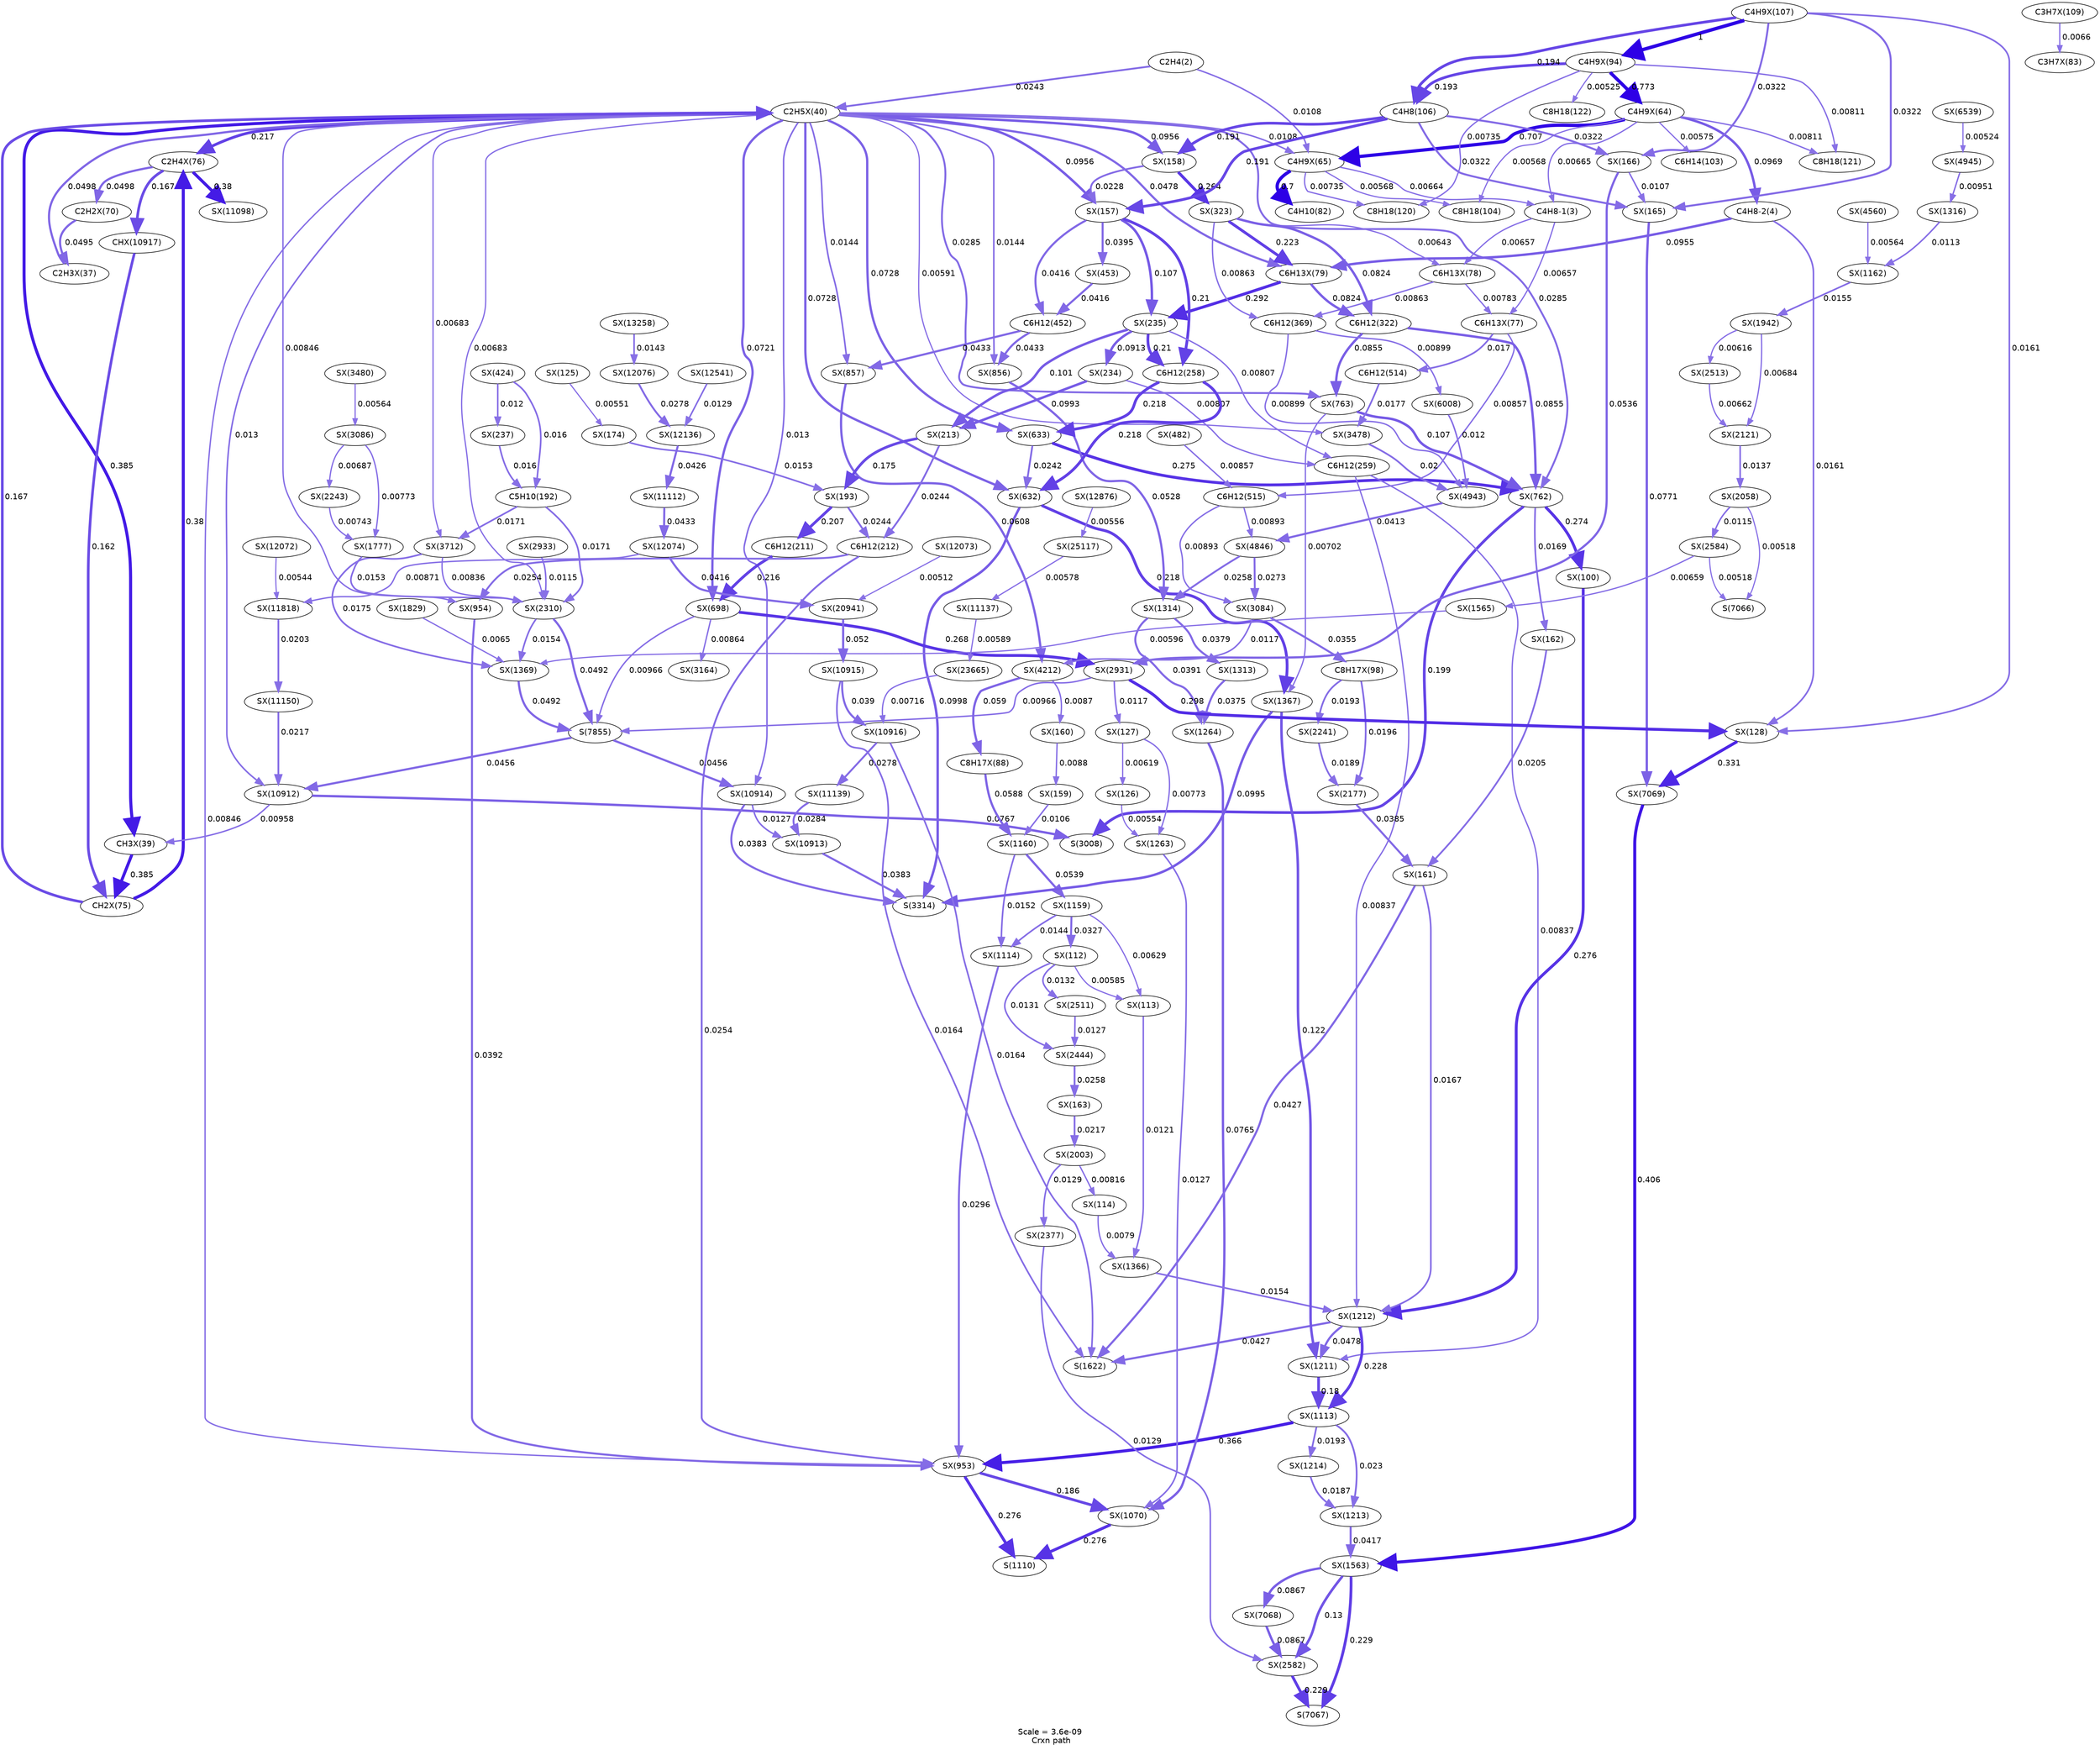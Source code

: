 digraph reaction_paths {
center=1;
s5 -> s59[fontname="Helvetica", style="setlinewidth(3.19)", arrowsize=1.6, color="0.7, 0.524, 0.9"
, label=" 0.0243"];
s5 -> s61[fontname="Helvetica", style="setlinewidth(2.58)", arrowsize=1.29, color="0.7, 0.511, 0.9"
, label=" 0.0108"];
s62 -> s57[fontname="Helvetica", style="setlinewidth(3.73)", arrowsize=1.87, color="0.7, 0.549, 0.9"
, label=" 0.0495"];
s57 -> s59[fontname="Helvetica", style="setlinewidth(3.74)", arrowsize=1.87, color="0.7, 0.55, 0.9"
, label=" 0.0498"];
s64 -> s62[fontname="Helvetica", style="setlinewidth(3.74)", arrowsize=1.87, color="0.7, 0.55, 0.9"
, label=" 0.0498"];
s61 -> s6[fontname="Helvetica", style="setlinewidth(2.21)", arrowsize=1.11, color="0.7, 0.507, 0.9"
, label=" 0.00664"];
s60 -> s6[fontname="Helvetica", style="setlinewidth(2.22)", arrowsize=1.11, color="0.7, 0.507, 0.9"
, label=" 0.00665"];
s6 -> s66[fontname="Helvetica", style="setlinewidth(2.21)", arrowsize=1.1, color="0.7, 0.507, 0.9"
, label=" 0.00657"];
s6 -> s65[fontname="Helvetica", style="setlinewidth(2.21)", arrowsize=1.1, color="0.7, 0.507, 0.9"
, label=" 0.00657"];
s59 -> s61[fontname="Helvetica", style="setlinewidth(2.58)", arrowsize=1.29, color="0.7, 0.511, 0.9"
, label=" 0.0108"];
s59 -> s67[fontname="Helvetica", style="setlinewidth(3.7)", arrowsize=1.85, color="0.7, 0.548, 0.9"
, label=" 0.0478"];
s59 -> s92[fontname="Helvetica", style="setlinewidth(4.23)", arrowsize=2.11, color="0.7, 0.596, 0.9"
, label=" 0.0956"];
s59 -> s91[fontname="Helvetica", style="setlinewidth(4.23)", arrowsize=2.11, color="0.7, 0.596, 0.9"
, label=" 0.0956"];
s59 -> s144[fontname="Helvetica", style="setlinewidth(2.4)", arrowsize=1.2, color="0.7, 0.508, 0.9"
, label=" 0.00846"];
s59 -> s145[fontname="Helvetica", style="setlinewidth(2.4)", arrowsize=1.2, color="0.7, 0.508, 0.9"
, label=" 0.00846"];
s59 -> s140[fontname="Helvetica", style="setlinewidth(3.31)", arrowsize=1.66, color="0.7, 0.529, 0.9"
, label=" 0.0285"];
s59 -> s138[fontname="Helvetica", style="setlinewidth(4.02)", arrowsize=2.01, color="0.7, 0.573, 0.9"
, label=" 0.0728"];
s59 -> s141[fontname="Helvetica", style="setlinewidth(3.31)", arrowsize=1.66, color="0.7, 0.529, 0.9"
, label=" 0.0285"];
s59 -> s137[fontname="Helvetica", style="setlinewidth(4.02)", arrowsize=2.01, color="0.7, 0.573, 0.9"
, label=" 0.0728"];
s59 -> s143[fontname="Helvetica", style="setlinewidth(2.8)", arrowsize=1.4, color="0.7, 0.514, 0.9"
, label=" 0.0144"];
s59 -> s142[fontname="Helvetica", style="setlinewidth(2.8)", arrowsize=1.4, color="0.7, 0.514, 0.9"
, label=" 0.0144"];
s59 -> s197[fontname="Helvetica", style="setlinewidth(2.13)", arrowsize=1.06, color="0.7, 0.506, 0.9"
, label=" 0.00591"];
s59 -> s139[fontname="Helvetica", style="setlinewidth(4.01)", arrowsize=2.01, color="0.7, 0.572, 0.9"
, label=" 0.0721"];
s59 -> s58[fontname="Helvetica", style="setlinewidth(5.28)", arrowsize=2.64, color="0.7, 0.885, 0.9"
, label=" 0.385"];
s63 -> s59[fontname="Helvetica", style="setlinewidth(4.65)", arrowsize=2.32, color="0.7, 0.667, 0.9"
, label=" 0.167"];
s59 -> s64[fontname="Helvetica", style="setlinewidth(4.85)", arrowsize=2.42, color="0.7, 0.717, 0.9"
, label=" 0.217"];
s59 -> s200[fontname="Helvetica", style="setlinewidth(2.24)", arrowsize=1.12, color="0.7, 0.507, 0.9"
, label=" 0.00683"];
s59 -> s178[fontname="Helvetica", style="setlinewidth(2.24)", arrowsize=1.12, color="0.7, 0.507, 0.9"
, label=" 0.00683"];
s59 -> s230[fontname="Helvetica", style="setlinewidth(2.72)", arrowsize=1.36, color="0.7, 0.513, 0.9"
, label=" 0.013"];
s59 -> s232[fontname="Helvetica", style="setlinewidth(2.72)", arrowsize=1.36, color="0.7, 0.513, 0.9"
, label=" 0.013"];
s60 -> s61[fontname="Helvetica", style="setlinewidth(5.74)", arrowsize=2.87, color="0.7, 1.21, 0.9"
, label=" 0.707"];
s61 -> s9[fontname="Helvetica", style="setlinewidth(5.73)", arrowsize=2.87, color="0.7, 1.2, 0.9"
, label=" 0.7"];
s61 -> s17[fontname="Helvetica", style="setlinewidth(2.29)", arrowsize=1.15, color="0.7, 0.507, 0.9"
, label=" 0.00735"];
s61 -> s13[fontname="Helvetica", style="setlinewidth(2.1)", arrowsize=1.05, color="0.7, 0.506, 0.9"
, label=" 0.00568"];
s60 -> s7[fontname="Helvetica", style="setlinewidth(4.24)", arrowsize=2.12, color="0.7, 0.597, 0.9"
, label=" 0.0969"];
s73 -> s60[fontname="Helvetica", style="setlinewidth(5.81)", arrowsize=2.9, color="0.7, 1.27, 0.9"
, label=" 0.773"];
s60 -> s18[fontname="Helvetica", style="setlinewidth(2.36)", arrowsize=1.18, color="0.7, 0.508, 0.9"
, label=" 0.00811"];
s60 -> s13[fontname="Helvetica", style="setlinewidth(2.1)", arrowsize=1.05, color="0.7, 0.506, 0.9"
, label=" 0.00568"];
s60 -> s12[fontname="Helvetica", style="setlinewidth(2.11)", arrowsize=1.05, color="0.7, 0.506, 0.9"
, label=" 0.00575"];
s7 -> s67[fontname="Helvetica", style="setlinewidth(4.23)", arrowsize=2.11, color="0.7, 0.596, 0.9"
, label=" 0.0955"];
s7 -> s90[fontname="Helvetica", style="setlinewidth(2.88)", arrowsize=1.44, color="0.7, 0.516, 0.9"
, label=" 0.0161"];
s79 -> s73[fontname="Helvetica", style="setlinewidth(6)", arrowsize=3, color="0.7, 1.5, 0.9"
, label=" 1"];
s73 -> s15[fontname="Helvetica", style="setlinewidth(4.76)", arrowsize=2.38, color="0.7, 0.693, 0.9"
, label=" 0.193"];
s73 -> s18[fontname="Helvetica", style="setlinewidth(2.36)", arrowsize=1.18, color="0.7, 0.508, 0.9"
, label=" 0.00811"];
s73 -> s17[fontname="Helvetica", style="setlinewidth(2.29)", arrowsize=1.15, color="0.7, 0.507, 0.9"
, label=" 0.00735"];
s73 -> s19[fontname="Helvetica", style="setlinewidth(2.04)", arrowsize=1.02, color="0.7, 0.505, 0.9"
, label=" 0.00525"];
s79 -> s15[fontname="Helvetica", style="setlinewidth(4.76)", arrowsize=2.38, color="0.7, 0.694, 0.9"
, label=" 0.194"];
s79 -> s90[fontname="Helvetica", style="setlinewidth(2.88)", arrowsize=1.44, color="0.7, 0.516, 0.9"
, label=" 0.0161"];
s79 -> s100[fontname="Helvetica", style="setlinewidth(3.41)", arrowsize=1.7, color="0.7, 0.532, 0.9"
, label=" 0.0322"];
s79 -> s99[fontname="Helvetica", style="setlinewidth(3.41)", arrowsize=1.7, color="0.7, 0.532, 0.9"
, label=" 0.0322"];
s15 -> s92[fontname="Helvetica", style="setlinewidth(4.75)", arrowsize=2.38, color="0.7, 0.691, 0.9"
, label=" 0.191"];
s15 -> s91[fontname="Helvetica", style="setlinewidth(4.75)", arrowsize=2.38, color="0.7, 0.691, 0.9"
, label=" 0.191"];
s15 -> s100[fontname="Helvetica", style="setlinewidth(3.41)", arrowsize=1.7, color="0.7, 0.532, 0.9"
, label=" 0.0322"];
s15 -> s99[fontname="Helvetica", style="setlinewidth(3.41)", arrowsize=1.7, color="0.7, 0.532, 0.9"
, label=" 0.0322"];
s87 -> s101[fontname="Helvetica", style="setlinewidth(2.07)", arrowsize=1.04, color="0.7, 0.506, 0.9"
, label=" 0.00551"];
s101 -> s104[fontname="Helvetica", style="setlinewidth(2.84)", arrowsize=1.42, color="0.7, 0.515, 0.9"
, label=" 0.0153"];
s107 -> s104[fontname="Helvetica", style="setlinewidth(4.69)", arrowsize=2.34, color="0.7, 0.675, 0.9"
, label=" 0.175"];
s104 -> s23[fontname="Helvetica", style="setlinewidth(4.81)", arrowsize=2.41, color="0.7, 0.707, 0.9"
, label=" 0.207"];
s104 -> s24[fontname="Helvetica", style="setlinewidth(3.2)", arrowsize=1.6, color="0.7, 0.524, 0.9"
, label=" 0.0244"];
s110 -> s107[fontname="Helvetica", style="setlinewidth(4.27)", arrowsize=2.13, color="0.7, 0.601, 0.9"
, label=" 0.101"];
s109 -> s107[fontname="Helvetica", style="setlinewidth(4.26)", arrowsize=2.13, color="0.7, 0.599, 0.9"
, label=" 0.0993"];
s107 -> s24[fontname="Helvetica", style="setlinewidth(3.2)", arrowsize=1.6, color="0.7, 0.524, 0.9"
, label=" 0.0244"];
s110 -> s109[fontname="Helvetica", style="setlinewidth(4.19)", arrowsize=2.1, color="0.7, 0.591, 0.9"
, label=" 0.0913"];
s67 -> s110[fontname="Helvetica", style="setlinewidth(5.07)", arrowsize=2.54, color="0.7, 0.792, 0.9"
, label=" 0.292"];
s91 -> s110[fontname="Helvetica", style="setlinewidth(4.31)", arrowsize=2.16, color="0.7, 0.607, 0.9"
, label=" 0.107"];
s110 -> s28[fontname="Helvetica", style="setlinewidth(4.82)", arrowsize=2.41, color="0.7, 0.71, 0.9"
, label=" 0.21"];
s110 -> s29[fontname="Helvetica", style="setlinewidth(2.36)", arrowsize=1.18, color="0.7, 0.508, 0.9"
, label=" 0.00807"];
s109 -> s29[fontname="Helvetica", style="setlinewidth(2.36)", arrowsize=1.18, color="0.7, 0.508, 0.9"
, label=" 0.00807"];
s117 -> s67[fontname="Helvetica", style="setlinewidth(4.87)", arrowsize=2.43, color="0.7, 0.723, 0.9"
, label=" 0.223"];
s67 -> s30[fontname="Helvetica", style="setlinewidth(4.12)", arrowsize=2.06, color="0.7, 0.582, 0.9"
, label=" 0.0824"];
s117 -> s66[fontname="Helvetica", style="setlinewidth(2.19)", arrowsize=1.1, color="0.7, 0.506, 0.9"
, label=" 0.00643"];
s92 -> s117[fontname="Helvetica", style="setlinewidth(4.99)", arrowsize=2.5, color="0.7, 0.764, 0.9"
, label=" 0.264"];
s117 -> s30[fontname="Helvetica", style="setlinewidth(4.12)", arrowsize=2.06, color="0.7, 0.582, 0.9"
, label=" 0.0824"];
s117 -> s32[fontname="Helvetica", style="setlinewidth(2.41)", arrowsize=1.21, color="0.7, 0.509, 0.9"
, label=" 0.00863"];
s66 -> s65[fontname="Helvetica", style="setlinewidth(2.34)", arrowsize=1.17, color="0.7, 0.508, 0.9"
, label=" 0.00783"];
s66 -> s32[fontname="Helvetica", style="setlinewidth(2.41)", arrowsize=1.21, color="0.7, 0.509, 0.9"
, label=" 0.00863"];
s92 -> s91[fontname="Helvetica", style="setlinewidth(3.15)", arrowsize=1.57, color="0.7, 0.523, 0.9"
, label=" 0.0228"];
s91 -> s128[fontname="Helvetica", style="setlinewidth(3.56)", arrowsize=1.78, color="0.7, 0.539, 0.9"
, label=" 0.0395"];
s91 -> s28[fontname="Helvetica", style="setlinewidth(4.82)", arrowsize=2.41, color="0.7, 0.71, 0.9"
, label=" 0.21"];
s91 -> s33[fontname="Helvetica", style="setlinewidth(3.6)", arrowsize=1.8, color="0.7, 0.542, 0.9"
, label=" 0.0416"];
s128 -> s33[fontname="Helvetica", style="setlinewidth(3.6)", arrowsize=1.8, color="0.7, 0.542, 0.9"
, label=" 0.0416"];
s65 -> s35[fontname="Helvetica", style="setlinewidth(2.41)", arrowsize=1.2, color="0.7, 0.509, 0.9"
, label=" 0.00857"];
s65 -> s34[fontname="Helvetica", style="setlinewidth(2.93)", arrowsize=1.46, color="0.7, 0.517, 0.9"
, label=" 0.017"];
s130 -> s35[fontname="Helvetica", style="setlinewidth(2.41)", arrowsize=1.2, color="0.7, 0.509, 0.9"
, label=" 0.00857"];
s28 -> s138[fontname="Helvetica", style="setlinewidth(4.85)", arrowsize=2.43, color="0.7, 0.718, 0.9"
, label=" 0.218"];
s28 -> s137[fontname="Helvetica", style="setlinewidth(4.85)", arrowsize=2.43, color="0.7, 0.718, 0.9"
, label=" 0.218"];
s23 -> s139[fontname="Helvetica", style="setlinewidth(4.84)", arrowsize=2.42, color="0.7, 0.716, 0.9"
, label=" 0.216"];
s30 -> s140[fontname="Helvetica", style="setlinewidth(4.14)", arrowsize=2.07, color="0.7, 0.586, 0.9"
, label=" 0.0855"];
s30 -> s141[fontname="Helvetica", style="setlinewidth(4.14)", arrowsize=2.07, color="0.7, 0.586, 0.9"
, label=" 0.0855"];
s33 -> s143[fontname="Helvetica", style="setlinewidth(3.63)", arrowsize=1.82, color="0.7, 0.543, 0.9"
, label=" 0.0433"];
s33 -> s142[fontname="Helvetica", style="setlinewidth(3.63)", arrowsize=1.82, color="0.7, 0.543, 0.9"
, label=" 0.0433"];
s24 -> s144[fontname="Helvetica", style="setlinewidth(3.23)", arrowsize=1.61, color="0.7, 0.525, 0.9"
, label=" 0.0254"];
s24 -> s145[fontname="Helvetica", style="setlinewidth(3.23)", arrowsize=1.61, color="0.7, 0.525, 0.9"
, label=" 0.0254"];
s150 -> s144[fontname="Helvetica", style="setlinewidth(3.34)", arrowsize=1.67, color="0.7, 0.53, 0.9"
, label=" 0.0296"];
s149 -> s144[fontname="Helvetica", style="setlinewidth(5.24)", arrowsize=2.62, color="0.7, 0.866, 0.9"
, label=" 0.366"];
s144 -> s148[fontname="Helvetica", style="setlinewidth(4.73)", arrowsize=2.37, color="0.7, 0.686, 0.9"
, label=" 0.186"];
s145 -> s144[fontname="Helvetica", style="setlinewidth(3.55)", arrowsize=1.78, color="0.7, 0.539, 0.9"
, label=" 0.0392"];
s144 -> s37[fontname="Helvetica", style="setlinewidth(5.03)", arrowsize=2.51, color="0.7, 0.776, 0.9"
, label=" 0.276"];
s151 -> s150[fontname="Helvetica", style="setlinewidth(2.8)", arrowsize=1.4, color="0.7, 0.514, 0.9"
, label=" 0.0144"];
s152 -> s150[fontname="Helvetica", style="setlinewidth(2.84)", arrowsize=1.42, color="0.7, 0.515, 0.9"
, label=" 0.0152"];
s149 -> s157[fontname="Helvetica", style="setlinewidth(3.02)", arrowsize=1.51, color="0.7, 0.519, 0.9"
, label=" 0.0193"];
s149 -> s156[fontname="Helvetica", style="setlinewidth(3.15)", arrowsize=1.58, color="0.7, 0.523, 0.9"
, label=" 0.023"];
s155 -> s149[fontname="Helvetica", style="setlinewidth(4.88)", arrowsize=2.44, color="0.7, 0.728, 0.9"
, label=" 0.228"];
s154 -> s149[fontname="Helvetica", style="setlinewidth(4.71)", arrowsize=2.35, color="0.7, 0.68, 0.9"
, label=" 0.18"];
s159 -> s148[fontname="Helvetica", style="setlinewidth(4.06)", arrowsize=2.03, color="0.7, 0.577, 0.9"
, label=" 0.0765"];
s158 -> s148[fontname="Helvetica", style="setlinewidth(2.7)", arrowsize=1.35, color="0.7, 0.513, 0.9"
, label=" 0.0127"];
s148 -> s37[fontname="Helvetica", style="setlinewidth(5.03)", arrowsize=2.51, color="0.7, 0.776, 0.9"
, label=" 0.276"];
s161 -> s159[fontname="Helvetica", style="setlinewidth(3.55)", arrowsize=1.78, color="0.7, 0.539, 0.9"
, label=" 0.0391"];
s160 -> s159[fontname="Helvetica", style="setlinewidth(3.52)", arrowsize=1.76, color="0.7, 0.537, 0.9"
, label=" 0.0375"];
s88 -> s158[fontname="Helvetica", style="setlinewidth(2.08)", arrowsize=1.04, color="0.7, 0.506, 0.9"
, label=" 0.00554"];
s89 -> s158[fontname="Helvetica", style="setlinewidth(2.33)", arrowsize=1.16, color="0.7, 0.508, 0.9"
, label=" 0.00773"];
s157 -> s156[fontname="Helvetica", style="setlinewidth(3)", arrowsize=1.5, color="0.7, 0.519, 0.9"
, label=" 0.0187"];
s156 -> s167[fontname="Helvetica", style="setlinewidth(3.6)", arrowsize=1.8, color="0.7, 0.542, 0.9"
, label=" 0.0417"];
s155 -> s154[fontname="Helvetica", style="setlinewidth(3.7)", arrowsize=1.85, color="0.7, 0.548, 0.9"
, label=" 0.0478"];
s78 -> s155[fontname="Helvetica", style="setlinewidth(5.03)", arrowsize=2.51, color="0.7, 0.776, 0.9"
, label=" 0.276"];
s163 -> s155[fontname="Helvetica", style="setlinewidth(2.85)", arrowsize=1.43, color="0.7, 0.515, 0.9"
, label=" 0.0154"];
s95 -> s155[fontname="Helvetica", style="setlinewidth(2.91)", arrowsize=1.46, color="0.7, 0.517, 0.9"
, label=" 0.0167"];
s29 -> s155[fontname="Helvetica", style="setlinewidth(2.39)", arrowsize=1.19, color="0.7, 0.508, 0.9"
, label=" 0.00837"];
s155 -> s41[fontname="Helvetica", style="setlinewidth(3.62)", arrowsize=1.81, color="0.7, 0.543, 0.9"
, label=" 0.0427"];
s164 -> s154[fontname="Helvetica", style="setlinewidth(4.41)", arrowsize=2.2, color="0.7, 0.622, 0.9"
, label=" 0.122"];
s29 -> s154[fontname="Helvetica", style="setlinewidth(2.39)", arrowsize=1.19, color="0.7, 0.508, 0.9"
, label=" 0.00837"];
s140 -> s78[fontname="Helvetica", style="setlinewidth(5.02)", arrowsize=2.51, color="0.7, 0.774, 0.9"
, label=" 0.274"];
s84 -> s163[fontname="Helvetica", style="setlinewidth(2.67)", arrowsize=1.33, color="0.7, 0.512, 0.9"
, label=" 0.0121"];
s85 -> s163[fontname="Helvetica", style="setlinewidth(2.35)", arrowsize=1.17, color="0.7, 0.508, 0.9"
, label=" 0.0079"];
s83 -> s84[fontname="Helvetica", style="setlinewidth(2.12)", arrowsize=1.06, color="0.7, 0.506, 0.9"
, label=" 0.00585"];
s151 -> s84[fontname="Helvetica", style="setlinewidth(2.17)", arrowsize=1.09, color="0.7, 0.506, 0.9"
, label=" 0.00629"];
s172 -> s85[fontname="Helvetica", style="setlinewidth(2.37)", arrowsize=1.18, color="0.7, 0.508, 0.9"
, label=" 0.00816"];
s175 -> s95[fontname="Helvetica", style="setlinewidth(3.54)", arrowsize=1.77, color="0.7, 0.538, 0.9"
, label=" 0.0385"];
s96 -> s95[fontname="Helvetica", style="setlinewidth(3.07)", arrowsize=1.53, color="0.7, 0.52, 0.9"
, label=" 0.0205"];
s95 -> s41[fontname="Helvetica", style="setlinewidth(3.62)", arrowsize=1.81, color="0.7, 0.543, 0.9"
, label=" 0.0427"];
s76 -> s175[fontname="Helvetica", style="setlinewidth(3.03)", arrowsize=1.52, color="0.7, 0.52, 0.9"
, label=" 0.0196"];
s176 -> s175[fontname="Helvetica", style="setlinewidth(3)", arrowsize=1.5, color="0.7, 0.519, 0.9"
, label=" 0.0189"];
s140 -> s96[fontname="Helvetica", style="setlinewidth(2.92)", arrowsize=1.46, color="0.7, 0.517, 0.9"
, label=" 0.0169"];
s97 -> s172[fontname="Helvetica", style="setlinewidth(3.11)", arrowsize=1.55, color="0.7, 0.522, 0.9"
, label=" 0.0217"];
s172 -> s179[fontname="Helvetica", style="setlinewidth(2.72)", arrowsize=1.36, color="0.7, 0.513, 0.9"
, label=" 0.0129"];
s180 -> s97[fontname="Helvetica", style="setlinewidth(3.24)", arrowsize=1.62, color="0.7, 0.526, 0.9"
, label=" 0.0258"];
s83 -> s180[fontname="Helvetica", style="setlinewidth(2.73)", arrowsize=1.36, color="0.7, 0.513, 0.9"
, label=" 0.0131"];
s181 -> s180[fontname="Helvetica", style="setlinewidth(2.7)", arrowsize=1.35, color="0.7, 0.513, 0.9"
, label=" 0.0127"];
s179 -> s183[fontname="Helvetica", style="setlinewidth(2.72)", arrowsize=1.36, color="0.7, 0.513, 0.9"
, label=" 0.0129"];
s89 -> s88[fontname="Helvetica", style="setlinewidth(2.16)", arrowsize=1.08, color="0.7, 0.506, 0.9"
, label=" 0.00619"];
s189 -> s89[fontname="Helvetica", style="setlinewidth(2.64)", arrowsize=1.32, color="0.7, 0.512, 0.9"
, label=" 0.0117"];
s138 -> s140[fontname="Helvetica", style="setlinewidth(5.02)", arrowsize=2.51, color="0.7, 0.775, 0.9"
, label=" 0.275"];
s141 -> s140[fontname="Helvetica", style="setlinewidth(4.31)", arrowsize=2.16, color="0.7, 0.607, 0.9"
, label=" 0.107"];
s140 -> s45[fontname="Helvetica", style="setlinewidth(4.78)", arrowsize=2.39, color="0.7, 0.699, 0.9"
, label=" 0.199"];
s138 -> s137[fontname="Helvetica", style="setlinewidth(3.19)", arrowsize=1.6, color="0.7, 0.524, 0.9"
, label=" 0.0242"];
s141 -> s164[fontname="Helvetica", style="setlinewidth(2.26)", arrowsize=1.13, color="0.7, 0.507, 0.9"
, label=" 0.00702"];
s137 -> s164[fontname="Helvetica", style="setlinewidth(4.85)", arrowsize=2.43, color="0.7, 0.718, 0.9"
, label=" 0.218"];
s164 -> s47[fontname="Helvetica", style="setlinewidth(4.26)", arrowsize=2.13, color="0.7, 0.6, 0.9"
, label=" 0.0995"];
s137 -> s47[fontname="Helvetica", style="setlinewidth(4.26)", arrowsize=2.13, color="0.7, 0.6, 0.9"
, label=" 0.0998"];
s139 -> s193[fontname="Helvetica", style="setlinewidth(2.41)", arrowsize=1.21, color="0.7, 0.509, 0.9"
, label=" 0.00864"];
s83 -> s181[fontname="Helvetica", style="setlinewidth(2.73)", arrowsize=1.37, color="0.7, 0.513, 0.9"
, label=" 0.0132"];
s151 -> s83[fontname="Helvetica", style="setlinewidth(3.42)", arrowsize=1.71, color="0.7, 0.533, 0.9"
, label=" 0.0327"];
s152 -> s151[fontname="Helvetica", style="setlinewidth(3.79)", arrowsize=1.9, color="0.7, 0.554, 0.9"
, label=" 0.0539"];
s72 -> s152[fontname="Helvetica", style="setlinewidth(3.86)", arrowsize=1.93, color="0.7, 0.559, 0.9"
, label=" 0.0588"];
s93 -> s152[fontname="Helvetica", style="setlinewidth(2.57)", arrowsize=1.28, color="0.7, 0.511, 0.9"
, label=" 0.0106"];
s202 -> s72[fontname="Helvetica", style="setlinewidth(3.86)", arrowsize=1.93, color="0.7, 0.559, 0.9"
, label=" 0.059"];
s94 -> s93[fontname="Helvetica", style="setlinewidth(2.43)", arrowsize=1.21, color="0.7, 0.509, 0.9"
, label=" 0.0088"];
s202 -> s94[fontname="Helvetica", style="setlinewidth(2.42)", arrowsize=1.21, color="0.7, 0.509, 0.9"
, label=" 0.0087"];
s191 -> s202[fontname="Helvetica", style="setlinewidth(2.64)", arrowsize=1.32, color="0.7, 0.512, 0.9"
, label=" 0.0117"];
s143 -> s202[fontname="Helvetica", style="setlinewidth(3.89)", arrowsize=1.94, color="0.7, 0.561, 0.9"
, label=" 0.0608"];
s191 -> s76[fontname="Helvetica", style="setlinewidth(3.48)", arrowsize=1.74, color="0.7, 0.535, 0.9"
, label=" 0.0355"];
s210 -> s191[fontname="Helvetica", style="setlinewidth(3.28)", arrowsize=1.64, color="0.7, 0.527, 0.9"
, label=" 0.0273"];
s35 -> s191[fontname="Helvetica", style="setlinewidth(2.44)", arrowsize=1.22, color="0.7, 0.509, 0.9"
, label=" 0.00893"];
s76 -> s176[fontname="Helvetica", style="setlinewidth(3.02)", arrowsize=1.51, color="0.7, 0.519, 0.9"
, label=" 0.0193"];
s161 -> s160[fontname="Helvetica", style="setlinewidth(3.53)", arrowsize=1.76, color="0.7, 0.538, 0.9"
, label=" 0.0379"];
s210 -> s161[fontname="Helvetica", style="setlinewidth(3.24)", arrowsize=1.62, color="0.7, 0.526, 0.9"
, label=" 0.0258"];
s142 -> s161[fontname="Helvetica", style="setlinewidth(3.78)", arrowsize=1.89, color="0.7, 0.553, 0.9"
, label=" 0.0528"];
s211 -> s210[fontname="Helvetica", style="setlinewidth(3.59)", arrowsize=1.8, color="0.7, 0.541, 0.9"
, label=" 0.0413"];
s35 -> s210[fontname="Helvetica", style="setlinewidth(2.44)", arrowsize=1.22, color="0.7, 0.509, 0.9"
, label=" 0.00893"];
s197 -> s211[fontname="Helvetica", style="setlinewidth(3.05)", arrowsize=1.52, color="0.7, 0.52, 0.9"
, label=" 0.02"];
s218 -> s211[fontname="Helvetica", style="setlinewidth(2.66)", arrowsize=1.33, color="0.7, 0.512, 0.9"
, label=" 0.012"];
s32 -> s211[fontname="Helvetica", style="setlinewidth(2.44)", arrowsize=1.22, color="0.7, 0.509, 0.9"
, label=" 0.00899"];
s34 -> s197[fontname="Helvetica", style="setlinewidth(2.96)", arrowsize=1.48, color="0.7, 0.518, 0.9"
, label=" 0.0177"];
s32 -> s218[fontname="Helvetica", style="setlinewidth(2.44)", arrowsize=1.22, color="0.7, 0.509, 0.9"
, label=" 0.00899"];
s167 -> s183[fontname="Helvetica", style="setlinewidth(4.46)", arrowsize=2.23, color="0.7, 0.63, 0.9"
, label=" 0.13"];
s167 -> s223[fontname="Helvetica", style="setlinewidth(4.15)", arrowsize=2.08, color="0.7, 0.587, 0.9"
, label=" 0.0867"];
s224 -> s167[fontname="Helvetica", style="setlinewidth(5.32)", arrowsize=2.66, color="0.7, 0.906, 0.9"
, label=" 0.406"];
s167 -> s49[fontname="Helvetica", style="setlinewidth(4.89)", arrowsize=2.44, color="0.7, 0.729, 0.9"
, label=" 0.229"];
s223 -> s183[fontname="Helvetica", style="setlinewidth(4.15)", arrowsize=2.08, color="0.7, 0.587, 0.9"
, label=" 0.0867"];
s183 -> s49[fontname="Helvetica", style="setlinewidth(4.89)", arrowsize=2.44, color="0.7, 0.729, 0.9"
, label=" 0.229"];
s90 -> s224[fontname="Helvetica", style="setlinewidth(5.16)", arrowsize=2.58, color="0.7, 0.831, 0.9"
, label=" 0.331"];
s99 -> s224[fontname="Helvetica", style="setlinewidth(4.06)", arrowsize=2.03, color="0.7, 0.577, 0.9"
, label=" 0.0771"];
s189 -> s90[fontname="Helvetica", style="setlinewidth(5.09)", arrowsize=2.54, color="0.7, 0.798, 0.9"
, label=" 0.298"];
s139 -> s189[fontname="Helvetica", style="setlinewidth(5.01)", arrowsize=2.5, color="0.7, 0.768, 0.9"
, label=" 0.268"];
s100 -> s189[fontname="Helvetica", style="setlinewidth(3.79)", arrowsize=1.9, color="0.7, 0.554, 0.9"
, label=" 0.0536"];
s189 -> s51[fontname="Helvetica", style="setlinewidth(2.5)", arrowsize=1.25, color="0.7, 0.51, 0.9"
, label=" 0.00966"];
s139 -> s51[fontname="Helvetica", style="setlinewidth(2.5)", arrowsize=1.25, color="0.7, 0.51, 0.9"
, label=" 0.00966"];
s100 -> s99[fontname="Helvetica", style="setlinewidth(2.57)", arrowsize=1.29, color="0.7, 0.511, 0.9"
, label=" 0.0107"];
s230 -> s45[fontname="Helvetica", style="setlinewidth(4.06)", arrowsize=2.03, color="0.7, 0.577, 0.9"
, label=" 0.0767"];
s232 -> s47[fontname="Helvetica", style="setlinewidth(3.54)", arrowsize=1.77, color="0.7, 0.538, 0.9"
, label=" 0.0383"];
s231 -> s47[fontname="Helvetica", style="setlinewidth(3.54)", arrowsize=1.77, color="0.7, 0.538, 0.9"
, label=" 0.0383"];
s233 -> s41[fontname="Helvetica", style="setlinewidth(2.9)", arrowsize=1.45, color="0.7, 0.516, 0.9"
, label=" 0.0164"];
s234 -> s41[fontname="Helvetica", style="setlinewidth(2.9)", arrowsize=1.45, color="0.7, 0.516, 0.9"
, label=" 0.0164"];
s58 -> s63[fontname="Helvetica", style="setlinewidth(5.28)", arrowsize=2.64, color="0.7, 0.885, 0.9"
, label=" 0.385"];
s230 -> s58[fontname="Helvetica", style="setlinewidth(2.49)", arrowsize=1.25, color="0.7, 0.51, 0.9"
, label=" 0.00958"];
s235 -> s63[fontname="Helvetica", style="setlinewidth(4.63)", arrowsize=2.31, color="0.7, 0.662, 0.9"
, label=" 0.162"];
s63 -> s64[fontname="Helvetica", style="setlinewidth(5.27)", arrowsize=2.63, color="0.7, 0.88, 0.9"
, label=" 0.38"];
s64 -> s235[fontname="Helvetica", style="setlinewidth(4.65)", arrowsize=2.32, color="0.7, 0.667, 0.9"
, label=" 0.167"];
s64 -> s262[fontname="Helvetica", style="setlinewidth(5.27)", arrowsize=2.63, color="0.7, 0.88, 0.9"
, label=" 0.38"];
s80 -> s68[fontname="Helvetica", style="setlinewidth(2.21)", arrowsize=1.1, color="0.7, 0.507, 0.9"
, label=" 0.0066"];
s125 -> s111[fontname="Helvetica", style="setlinewidth(2.66)", arrowsize=1.33, color="0.7, 0.512, 0.9"
, label=" 0.012"];
s111 -> s22[fontname="Helvetica", style="setlinewidth(2.88)", arrowsize=1.44, color="0.7, 0.516, 0.9"
, label=" 0.016"];
s125 -> s22[fontname="Helvetica", style="setlinewidth(2.88)", arrowsize=1.44, color="0.7, 0.516, 0.9"
, label=" 0.016"];
s22 -> s200[fontname="Helvetica", style="setlinewidth(2.93)", arrowsize=1.46, color="0.7, 0.517, 0.9"
, label=" 0.0171"];
s22 -> s178[fontname="Helvetica", style="setlinewidth(2.93)", arrowsize=1.46, color="0.7, 0.517, 0.9"
, label=" 0.0171"];
s200 -> s165[fontname="Helvetica", style="setlinewidth(2.95)", arrowsize=1.47, color="0.7, 0.517, 0.9"
, label=" 0.0175"];
s200 -> s178[fontname="Helvetica", style="setlinewidth(2.39)", arrowsize=1.19, color="0.7, 0.508, 0.9"
, label=" 0.00836"];
s170 -> s165[fontname="Helvetica", style="setlinewidth(2.2)", arrowsize=1.1, color="0.7, 0.507, 0.9"
, label=" 0.0065"];
s168 -> s165[fontname="Helvetica", style="setlinewidth(2.13)", arrowsize=1.07, color="0.7, 0.506, 0.9"
, label=" 0.00596"];
s178 -> s165[fontname="Helvetica", style="setlinewidth(2.85)", arrowsize=1.42, color="0.7, 0.515, 0.9"
, label=" 0.0154"];
s165 -> s51[fontname="Helvetica", style="setlinewidth(3.73)", arrowsize=1.86, color="0.7, 0.549, 0.9"
, label=" 0.0492"];
s184 -> s168[fontname="Helvetica", style="setlinewidth(2.21)", arrowsize=1.1, color="0.7, 0.507, 0.9"
, label=" 0.00659"];
s169 -> s178[fontname="Helvetica", style="setlinewidth(2.84)", arrowsize=1.42, color="0.7, 0.515, 0.9"
, label=" 0.0153"];
s190 -> s178[fontname="Helvetica", style="setlinewidth(2.63)", arrowsize=1.31, color="0.7, 0.511, 0.9"
, label=" 0.0115"];
s178 -> s51[fontname="Helvetica", style="setlinewidth(3.73)", arrowsize=1.86, color="0.7, 0.549, 0.9"
, label=" 0.0492"];
s192 -> s169[fontname="Helvetica", style="setlinewidth(2.33)", arrowsize=1.16, color="0.7, 0.508, 0.9"
, label=" 0.00773"];
s177 -> s169[fontname="Helvetica", style="setlinewidth(2.3)", arrowsize=1.15, color="0.7, 0.507, 0.9"
, label=" 0.00743"];
s173 -> s184[fontname="Helvetica", style="setlinewidth(2.63)", arrowsize=1.31, color="0.7, 0.512, 0.9"
, label=" 0.0115"];
s184 -> s48[fontname="Helvetica", style="setlinewidth(2.03)", arrowsize=1.01, color="0.7, 0.505, 0.9"
, label=" 0.00518"];
s174 -> s173[fontname="Helvetica", style="setlinewidth(2.76)", arrowsize=1.38, color="0.7, 0.514, 0.9"
, label=" 0.0137"];
s173 -> s48[fontname="Helvetica", style="setlinewidth(2.03)", arrowsize=1.01, color="0.7, 0.505, 0.9"
, label=" 0.00518"];
s171 -> s174[fontname="Helvetica", style="setlinewidth(2.24)", arrowsize=1.12, color="0.7, 0.507, 0.9"
, label=" 0.00684"];
s182 -> s174[fontname="Helvetica", style="setlinewidth(2.21)", arrowsize=1.11, color="0.7, 0.507, 0.9"
, label=" 0.00662"];
s171 -> s182[fontname="Helvetica", style="setlinewidth(2.16)", arrowsize=1.08, color="0.7, 0.506, 0.9"
, label=" 0.00616"];
s153 -> s171[fontname="Helvetica", style="setlinewidth(2.85)", arrowsize=1.43, color="0.7, 0.516, 0.9"
, label=" 0.0155"];
s162 -> s153[fontname="Helvetica", style="setlinewidth(2.61)", arrowsize=1.31, color="0.7, 0.511, 0.9"
, label=" 0.0113"];
s207 -> s153[fontname="Helvetica", style="setlinewidth(2.09)", arrowsize=1.05, color="0.7, 0.506, 0.9"
, label=" 0.00564"];
s212 -> s162[fontname="Helvetica", style="setlinewidth(2.49)", arrowsize=1.24, color="0.7, 0.51, 0.9"
, label=" 0.00951"];
s221 -> s212[fontname="Helvetica", style="setlinewidth(2.04)", arrowsize=1.02, color="0.7, 0.505, 0.9"
, label=" 0.00524"];
s192 -> s177[fontname="Helvetica", style="setlinewidth(2.24)", arrowsize=1.12, color="0.7, 0.507, 0.9"
, label=" 0.00687"];
s198 -> s192[fontname="Helvetica", style="setlinewidth(2.09)", arrowsize=1.05, color="0.7, 0.506, 0.9"
, label=" 0.00564"];
s51 -> s230[fontname="Helvetica", style="setlinewidth(3.67)", arrowsize=1.83, color="0.7, 0.546, 0.9"
, label=" 0.0456"];
s51 -> s232[fontname="Helvetica", style="setlinewidth(3.67)", arrowsize=1.83, color="0.7, 0.546, 0.9"
, label=" 0.0456"];
s270 -> s230[fontname="Helvetica", style="setlinewidth(3.11)", arrowsize=1.55, color="0.7, 0.522, 0.9"
, label=" 0.0217"];
s272 -> s270[fontname="Helvetica", style="setlinewidth(3.06)", arrowsize=1.53, color="0.7, 0.52, 0.9"
, label=" 0.0203"];
s232 -> s231[fontname="Helvetica", style="setlinewidth(2.7)", arrowsize=1.35, color="0.7, 0.513, 0.9"
, label=" 0.0127"];
s269 -> s231[fontname="Helvetica", style="setlinewidth(3.31)", arrowsize=1.66, color="0.7, 0.528, 0.9"
, label=" 0.0284"];
s234 -> s269[fontname="Helvetica", style="setlinewidth(3.29)", arrowsize=1.65, color="0.7, 0.528, 0.9"
, label=" 0.0278"];
s275 -> s272[fontname="Helvetica", style="setlinewidth(2.42)", arrowsize=1.21, color="0.7, 0.509, 0.9"
, label=" 0.00871"];
s273 -> s272[fontname="Helvetica", style="setlinewidth(2.06)", arrowsize=1.03, color="0.7, 0.505, 0.9"
, label=" 0.00544"];
s264 -> s275[fontname="Helvetica", style="setlinewidth(3.63)", arrowsize=1.81, color="0.7, 0.543, 0.9"
, label=" 0.0433"];
s275 -> s281[fontname="Helvetica", style="setlinewidth(3.6)", arrowsize=1.8, color="0.7, 0.542, 0.9"
, label=" 0.0416"];
s277 -> s264[fontname="Helvetica", style="setlinewidth(3.62)", arrowsize=1.81, color="0.7, 0.543, 0.9"
, label=" 0.0426"];
s281 -> s233[fontname="Helvetica", style="setlinewidth(3.77)", arrowsize=1.88, color="0.7, 0.552, 0.9"
, label=" 0.052"];
s274 -> s281[fontname="Helvetica", style="setlinewidth(2.02)", arrowsize=1.01, color="0.7, 0.505, 0.9"
, label=" 0.00512"];
s233 -> s234[fontname="Helvetica", style="setlinewidth(3.55)", arrowsize=1.78, color="0.7, 0.539, 0.9"
, label=" 0.039"];
s284 -> s234[fontname="Helvetica", style="setlinewidth(2.27)", arrowsize=1.14, color="0.7, 0.507, 0.9"
, label=" 0.00716"];
s278 -> s277[fontname="Helvetica", style="setlinewidth(2.72)", arrowsize=1.36, color="0.7, 0.513, 0.9"
, label=" 0.0129"];
s276 -> s277[fontname="Helvetica", style="setlinewidth(3.29)", arrowsize=1.65, color="0.7, 0.528, 0.9"
, label=" 0.0278"];
s280 -> s276[fontname="Helvetica", style="setlinewidth(2.79)", arrowsize=1.4, color="0.7, 0.514, 0.9"
, label=" 0.0143"];
s285 -> s268[fontname="Helvetica", style="setlinewidth(2.11)", arrowsize=1.05, color="0.7, 0.506, 0.9"
, label=" 0.00578"];
s279 -> s285[fontname="Helvetica", style="setlinewidth(2.08)", arrowsize=1.04, color="0.7, 0.506, 0.9"
, label=" 0.00556"];
s268 -> s284[fontname="Helvetica", style="setlinewidth(2.12)", arrowsize=1.06, color="0.7, 0.506, 0.9"
, label=" 0.00589"];
s5 [ fontname="Helvetica", label="C2H4(2)"];
s6 [ fontname="Helvetica", label="C4H8-1(3)"];
s7 [ fontname="Helvetica", label="C4H8-2(4)"];
s9 [ fontname="Helvetica", label="C4H10(82)"];
s12 [ fontname="Helvetica", label="C6H14(103)"];
s13 [ fontname="Helvetica", label="C8H18(104)"];
s15 [ fontname="Helvetica", label="C4H8(106)"];
s17 [ fontname="Helvetica", label="C8H18(120)"];
s18 [ fontname="Helvetica", label="C8H18(121)"];
s19 [ fontname="Helvetica", label="C8H18(122)"];
s22 [ fontname="Helvetica", label="C5H10(192)"];
s23 [ fontname="Helvetica", label="C6H12(211)"];
s24 [ fontname="Helvetica", label="C6H12(212)"];
s28 [ fontname="Helvetica", label="C6H12(258)"];
s29 [ fontname="Helvetica", label="C6H12(259)"];
s30 [ fontname="Helvetica", label="C6H12(322)"];
s32 [ fontname="Helvetica", label="C6H12(369)"];
s33 [ fontname="Helvetica", label="C6H12(452)"];
s34 [ fontname="Helvetica", label="C6H12(514)"];
s35 [ fontname="Helvetica", label="C6H12(515)"];
s37 [ fontname="Helvetica", label="S(1110)"];
s41 [ fontname="Helvetica", label="S(1622)"];
s45 [ fontname="Helvetica", label="S(3008)"];
s47 [ fontname="Helvetica", label="S(3314)"];
s48 [ fontname="Helvetica", label="S(7066)"];
s49 [ fontname="Helvetica", label="S(7067)"];
s51 [ fontname="Helvetica", label="S(7855)"];
s57 [ fontname="Helvetica", label="C2H3X(37)"];
s58 [ fontname="Helvetica", label="CH3X(39)"];
s59 [ fontname="Helvetica", label="C2H5X(40)"];
s60 [ fontname="Helvetica", label="C4H9X(64)"];
s61 [ fontname="Helvetica", label="C4H9X(65)"];
s62 [ fontname="Helvetica", label="C2H2X(70)"];
s63 [ fontname="Helvetica", label="CH2X(75)"];
s64 [ fontname="Helvetica", label="C2H4X(76)"];
s65 [ fontname="Helvetica", label="C6H13X(77)"];
s66 [ fontname="Helvetica", label="C6H13X(78)"];
s67 [ fontname="Helvetica", label="C6H13X(79)"];
s68 [ fontname="Helvetica", label="C3H7X(83)"];
s72 [ fontname="Helvetica", label="C8H17X(88)"];
s73 [ fontname="Helvetica", label="C4H9X(94)"];
s76 [ fontname="Helvetica", label="C8H17X(98)"];
s78 [ fontname="Helvetica", label="SX(100)"];
s79 [ fontname="Helvetica", label="C4H9X(107)"];
s80 [ fontname="Helvetica", label="C3H7X(109)"];
s83 [ fontname="Helvetica", label="SX(112)"];
s84 [ fontname="Helvetica", label="SX(113)"];
s85 [ fontname="Helvetica", label="SX(114)"];
s87 [ fontname="Helvetica", label="SX(125)"];
s88 [ fontname="Helvetica", label="SX(126)"];
s89 [ fontname="Helvetica", label="SX(127)"];
s90 [ fontname="Helvetica", label="SX(128)"];
s91 [ fontname="Helvetica", label="SX(157)"];
s92 [ fontname="Helvetica", label="SX(158)"];
s93 [ fontname="Helvetica", label="SX(159)"];
s94 [ fontname="Helvetica", label="SX(160)"];
s95 [ fontname="Helvetica", label="SX(161)"];
s96 [ fontname="Helvetica", label="SX(162)"];
s97 [ fontname="Helvetica", label="SX(163)"];
s99 [ fontname="Helvetica", label="SX(165)"];
s100 [ fontname="Helvetica", label="SX(166)"];
s101 [ fontname="Helvetica", label="SX(174)"];
s104 [ fontname="Helvetica", label="SX(193)"];
s107 [ fontname="Helvetica", label="SX(213)"];
s109 [ fontname="Helvetica", label="SX(234)"];
s110 [ fontname="Helvetica", label="SX(235)"];
s111 [ fontname="Helvetica", label="SX(237)"];
s117 [ fontname="Helvetica", label="SX(323)"];
s125 [ fontname="Helvetica", label="SX(424)"];
s128 [ fontname="Helvetica", label="SX(453)"];
s130 [ fontname="Helvetica", label="SX(482)"];
s137 [ fontname="Helvetica", label="SX(632)"];
s138 [ fontname="Helvetica", label="SX(633)"];
s139 [ fontname="Helvetica", label="SX(698)"];
s140 [ fontname="Helvetica", label="SX(762)"];
s141 [ fontname="Helvetica", label="SX(763)"];
s142 [ fontname="Helvetica", label="SX(856)"];
s143 [ fontname="Helvetica", label="SX(857)"];
s144 [ fontname="Helvetica", label="SX(953)"];
s145 [ fontname="Helvetica", label="SX(954)"];
s148 [ fontname="Helvetica", label="SX(1070)"];
s149 [ fontname="Helvetica", label="SX(1113)"];
s150 [ fontname="Helvetica", label="SX(1114)"];
s151 [ fontname="Helvetica", label="SX(1159)"];
s152 [ fontname="Helvetica", label="SX(1160)"];
s153 [ fontname="Helvetica", label="SX(1162)"];
s154 [ fontname="Helvetica", label="SX(1211)"];
s155 [ fontname="Helvetica", label="SX(1212)"];
s156 [ fontname="Helvetica", label="SX(1213)"];
s157 [ fontname="Helvetica", label="SX(1214)"];
s158 [ fontname="Helvetica", label="SX(1263)"];
s159 [ fontname="Helvetica", label="SX(1264)"];
s160 [ fontname="Helvetica", label="SX(1313)"];
s161 [ fontname="Helvetica", label="SX(1314)"];
s162 [ fontname="Helvetica", label="SX(1316)"];
s163 [ fontname="Helvetica", label="SX(1366)"];
s164 [ fontname="Helvetica", label="SX(1367)"];
s165 [ fontname="Helvetica", label="SX(1369)"];
s167 [ fontname="Helvetica", label="SX(1563)"];
s168 [ fontname="Helvetica", label="SX(1565)"];
s169 [ fontname="Helvetica", label="SX(1777)"];
s170 [ fontname="Helvetica", label="SX(1829)"];
s171 [ fontname="Helvetica", label="SX(1942)"];
s172 [ fontname="Helvetica", label="SX(2003)"];
s173 [ fontname="Helvetica", label="SX(2058)"];
s174 [ fontname="Helvetica", label="SX(2121)"];
s175 [ fontname="Helvetica", label="SX(2177)"];
s176 [ fontname="Helvetica", label="SX(2241)"];
s177 [ fontname="Helvetica", label="SX(2243)"];
s178 [ fontname="Helvetica", label="SX(2310)"];
s179 [ fontname="Helvetica", label="SX(2377)"];
s180 [ fontname="Helvetica", label="SX(2444)"];
s181 [ fontname="Helvetica", label="SX(2511)"];
s182 [ fontname="Helvetica", label="SX(2513)"];
s183 [ fontname="Helvetica", label="SX(2582)"];
s184 [ fontname="Helvetica", label="SX(2584)"];
s189 [ fontname="Helvetica", label="SX(2931)"];
s190 [ fontname="Helvetica", label="SX(2933)"];
s191 [ fontname="Helvetica", label="SX(3084)"];
s192 [ fontname="Helvetica", label="SX(3086)"];
s193 [ fontname="Helvetica", label="SX(3164)"];
s197 [ fontname="Helvetica", label="SX(3478)"];
s198 [ fontname="Helvetica", label="SX(3480)"];
s200 [ fontname="Helvetica", label="SX(3712)"];
s202 [ fontname="Helvetica", label="SX(4212)"];
s207 [ fontname="Helvetica", label="SX(4560)"];
s210 [ fontname="Helvetica", label="SX(4846)"];
s211 [ fontname="Helvetica", label="SX(4943)"];
s212 [ fontname="Helvetica", label="SX(4945)"];
s218 [ fontname="Helvetica", label="SX(6008)"];
s221 [ fontname="Helvetica", label="SX(6539)"];
s223 [ fontname="Helvetica", label="SX(7068)"];
s224 [ fontname="Helvetica", label="SX(7069)"];
s230 [ fontname="Helvetica", label="SX(10912)"];
s231 [ fontname="Helvetica", label="SX(10913)"];
s232 [ fontname="Helvetica", label="SX(10914)"];
s233 [ fontname="Helvetica", label="SX(10915)"];
s234 [ fontname="Helvetica", label="SX(10916)"];
s235 [ fontname="Helvetica", label="CHX(10917)"];
s262 [ fontname="Helvetica", label="SX(11098)"];
s264 [ fontname="Helvetica", label="SX(11112)"];
s268 [ fontname="Helvetica", label="SX(11137)"];
s269 [ fontname="Helvetica", label="SX(11139)"];
s270 [ fontname="Helvetica", label="SX(11150)"];
s272 [ fontname="Helvetica", label="SX(11818)"];
s273 [ fontname="Helvetica", label="SX(12072)"];
s274 [ fontname="Helvetica", label="SX(12073)"];
s275 [ fontname="Helvetica", label="SX(12074)"];
s276 [ fontname="Helvetica", label="SX(12076)"];
s277 [ fontname="Helvetica", label="SX(12136)"];
s278 [ fontname="Helvetica", label="SX(12541)"];
s279 [ fontname="Helvetica", label="SX(12876)"];
s280 [ fontname="Helvetica", label="SX(13258)"];
s281 [ fontname="Helvetica", label="SX(20941)"];
s284 [ fontname="Helvetica", label="SX(23665)"];
s285 [ fontname="Helvetica", label="SX(25117)"];
 label = "Scale = 3.6e-09\l Crxn path";
 fontname = "Helvetica";
}
